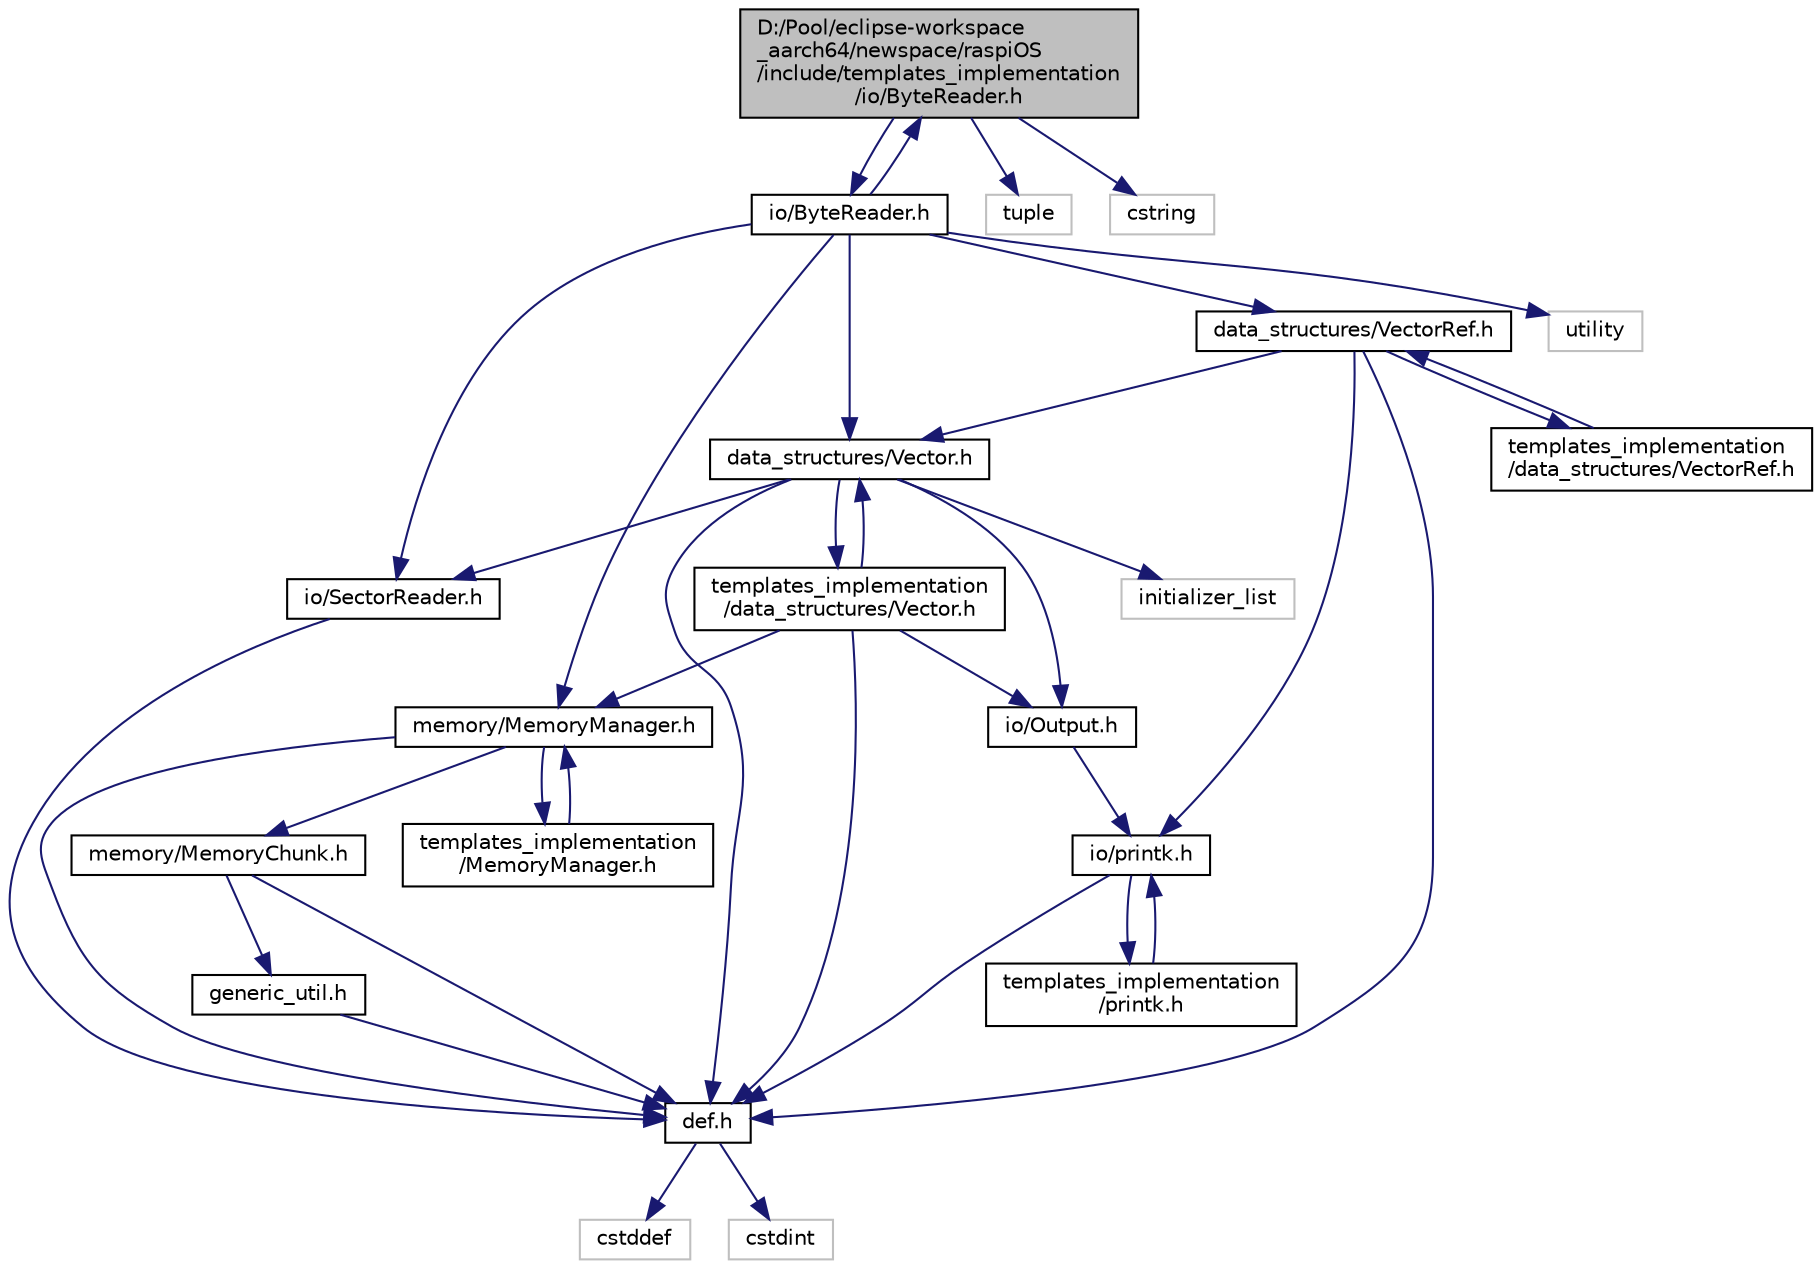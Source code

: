 digraph "D:/Pool/eclipse-workspace_aarch64/newspace/raspiOS/include/templates_implementation/io/ByteReader.h"
{
  edge [fontname="Helvetica",fontsize="10",labelfontname="Helvetica",labelfontsize="10"];
  node [fontname="Helvetica",fontsize="10",shape=record];
  Node1386 [label="D:/Pool/eclipse-workspace\l_aarch64/newspace/raspiOS\l/include/templates_implementation\l/io/ByteReader.h",height=0.2,width=0.4,color="black", fillcolor="grey75", style="filled", fontcolor="black"];
  Node1386 -> Node1387 [color="midnightblue",fontsize="10",style="solid",fontname="Helvetica"];
  Node1387 [label="io/ByteReader.h",height=0.2,width=0.4,color="black", fillcolor="white", style="filled",URL="$da/db6/io_2_byte_reader_8h.html"];
  Node1387 -> Node1388 [color="midnightblue",fontsize="10",style="solid",fontname="Helvetica"];
  Node1388 [label="io/SectorReader.h",height=0.2,width=0.4,color="black", fillcolor="white", style="filled",URL="$db/d73/_sector_reader_8h.html"];
  Node1388 -> Node1389 [color="midnightblue",fontsize="10",style="solid",fontname="Helvetica"];
  Node1389 [label="def.h",height=0.2,width=0.4,color="black", fillcolor="white", style="filled",URL="$d4/da4/def_8h.html"];
  Node1389 -> Node1390 [color="midnightblue",fontsize="10",style="solid",fontname="Helvetica"];
  Node1390 [label="cstddef",height=0.2,width=0.4,color="grey75", fillcolor="white", style="filled"];
  Node1389 -> Node1391 [color="midnightblue",fontsize="10",style="solid",fontname="Helvetica"];
  Node1391 [label="cstdint",height=0.2,width=0.4,color="grey75", fillcolor="white", style="filled"];
  Node1387 -> Node1392 [color="midnightblue",fontsize="10",style="solid",fontname="Helvetica"];
  Node1392 [label="memory/MemoryManager.h",height=0.2,width=0.4,color="black", fillcolor="white", style="filled",URL="$d6/d76/memory_2_memory_manager_8h.html"];
  Node1392 -> Node1389 [color="midnightblue",fontsize="10",style="solid",fontname="Helvetica"];
  Node1392 -> Node1393 [color="midnightblue",fontsize="10",style="solid",fontname="Helvetica"];
  Node1393 [label="memory/MemoryChunk.h",height=0.2,width=0.4,color="black", fillcolor="white", style="filled",URL="$d9/df6/_memory_chunk_8h.html"];
  Node1393 -> Node1389 [color="midnightblue",fontsize="10",style="solid",fontname="Helvetica"];
  Node1393 -> Node1394 [color="midnightblue",fontsize="10",style="solid",fontname="Helvetica"];
  Node1394 [label="generic_util.h",height=0.2,width=0.4,color="black", fillcolor="white", style="filled",URL="$d6/d93/generic__util_8h.html"];
  Node1394 -> Node1389 [color="midnightblue",fontsize="10",style="solid",fontname="Helvetica"];
  Node1392 -> Node1395 [color="midnightblue",fontsize="10",style="solid",fontname="Helvetica"];
  Node1395 [label="templates_implementation\l/MemoryManager.h",height=0.2,width=0.4,color="black", fillcolor="white", style="filled",URL="$dd/d2b/templates__implementation_2_memory_manager_8h.html"];
  Node1395 -> Node1392 [color="midnightblue",fontsize="10",style="solid",fontname="Helvetica"];
  Node1387 -> Node1396 [color="midnightblue",fontsize="10",style="solid",fontname="Helvetica"];
  Node1396 [label="data_structures/Vector.h",height=0.2,width=0.4,color="black", fillcolor="white", style="filled",URL="$d0/d70/data__structures_2_vector_8h.html"];
  Node1396 -> Node1389 [color="midnightblue",fontsize="10",style="solid",fontname="Helvetica"];
  Node1396 -> Node1397 [color="midnightblue",fontsize="10",style="solid",fontname="Helvetica"];
  Node1397 [label="initializer_list",height=0.2,width=0.4,color="grey75", fillcolor="white", style="filled"];
  Node1396 -> Node1388 [color="midnightblue",fontsize="10",style="solid",fontname="Helvetica"];
  Node1396 -> Node1398 [color="midnightblue",fontsize="10",style="solid",fontname="Helvetica"];
  Node1398 [label="io/Output.h",height=0.2,width=0.4,color="black", fillcolor="white", style="filled",URL="$d6/d77/_output_8h.html"];
  Node1398 -> Node1399 [color="midnightblue",fontsize="10",style="solid",fontname="Helvetica"];
  Node1399 [label="io/printk.h",height=0.2,width=0.4,color="black", fillcolor="white", style="filled",URL="$dd/d17/io_2printk_8h.html"];
  Node1399 -> Node1389 [color="midnightblue",fontsize="10",style="solid",fontname="Helvetica"];
  Node1399 -> Node1400 [color="midnightblue",fontsize="10",style="solid",fontname="Helvetica"];
  Node1400 [label="templates_implementation\l/printk.h",height=0.2,width=0.4,color="black", fillcolor="white", style="filled",URL="$d7/d95/templates__implementation_2printk_8h.html"];
  Node1400 -> Node1399 [color="midnightblue",fontsize="10",style="solid",fontname="Helvetica"];
  Node1396 -> Node1401 [color="midnightblue",fontsize="10",style="solid",fontname="Helvetica"];
  Node1401 [label="templates_implementation\l/data_structures/Vector.h",height=0.2,width=0.4,color="black", fillcolor="white", style="filled",URL="$d6/d5d/templates__implementation_2data__structures_2_vector_8h.html"];
  Node1401 -> Node1389 [color="midnightblue",fontsize="10",style="solid",fontname="Helvetica"];
  Node1401 -> Node1396 [color="midnightblue",fontsize="10",style="solid",fontname="Helvetica"];
  Node1401 -> Node1392 [color="midnightblue",fontsize="10",style="solid",fontname="Helvetica"];
  Node1401 -> Node1398 [color="midnightblue",fontsize="10",style="solid",fontname="Helvetica"];
  Node1387 -> Node1402 [color="midnightblue",fontsize="10",style="solid",fontname="Helvetica"];
  Node1402 [label="data_structures/VectorRef.h",height=0.2,width=0.4,color="black", fillcolor="white", style="filled",URL="$da/d95/data__structures_2_vector_ref_8h.html"];
  Node1402 -> Node1389 [color="midnightblue",fontsize="10",style="solid",fontname="Helvetica"];
  Node1402 -> Node1396 [color="midnightblue",fontsize="10",style="solid",fontname="Helvetica"];
  Node1402 -> Node1399 [color="midnightblue",fontsize="10",style="solid",fontname="Helvetica"];
  Node1402 -> Node1403 [color="midnightblue",fontsize="10",style="solid",fontname="Helvetica"];
  Node1403 [label="templates_implementation\l/data_structures/VectorRef.h",height=0.2,width=0.4,color="black", fillcolor="white", style="filled",URL="$d0/d4d/templates__implementation_2data__structures_2_vector_ref_8h.html"];
  Node1403 -> Node1402 [color="midnightblue",fontsize="10",style="solid",fontname="Helvetica"];
  Node1387 -> Node1404 [color="midnightblue",fontsize="10",style="solid",fontname="Helvetica"];
  Node1404 [label="utility",height=0.2,width=0.4,color="grey75", fillcolor="white", style="filled"];
  Node1387 -> Node1386 [color="midnightblue",fontsize="10",style="solid",fontname="Helvetica"];
  Node1386 -> Node1405 [color="midnightblue",fontsize="10",style="solid",fontname="Helvetica"];
  Node1405 [label="tuple",height=0.2,width=0.4,color="grey75", fillcolor="white", style="filled"];
  Node1386 -> Node1406 [color="midnightblue",fontsize="10",style="solid",fontname="Helvetica"];
  Node1406 [label="cstring",height=0.2,width=0.4,color="grey75", fillcolor="white", style="filled"];
}
